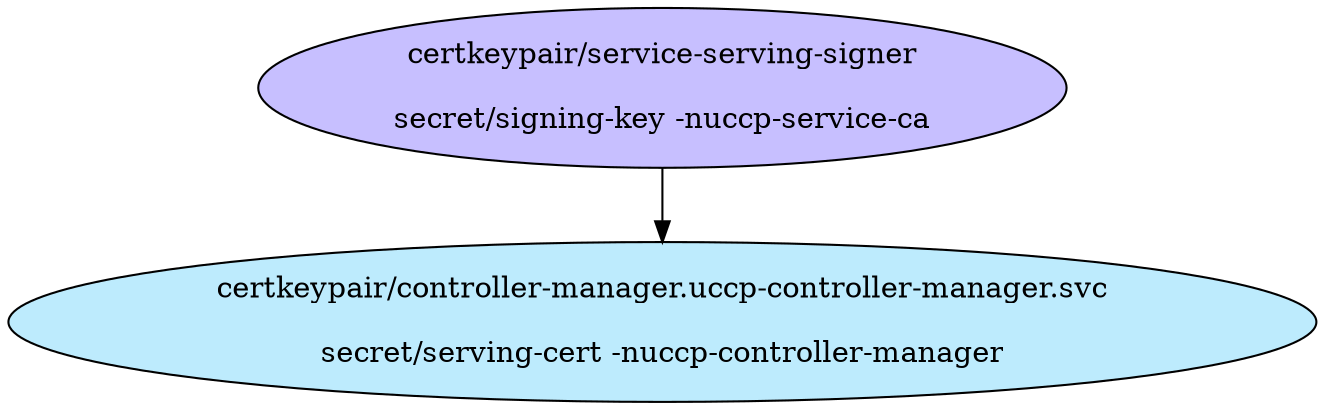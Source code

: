 digraph "Local Certificate" {
  // Node definitions.
  1 [
    label="certkeypair/service-serving-signer\n\nsecret/signing-key -nuccp-service-ca\n"
    style=filled
    fillcolor="#c7bfff"
  ];
  25 [
    label="certkeypair/controller-manager.uccp-controller-manager.svc\n\nsecret/serving-cert -nuccp-controller-manager\n"
    style=filled
    fillcolor="#bdebfd"
  ];

  // Edge definitions.
  1 -> 25;
}